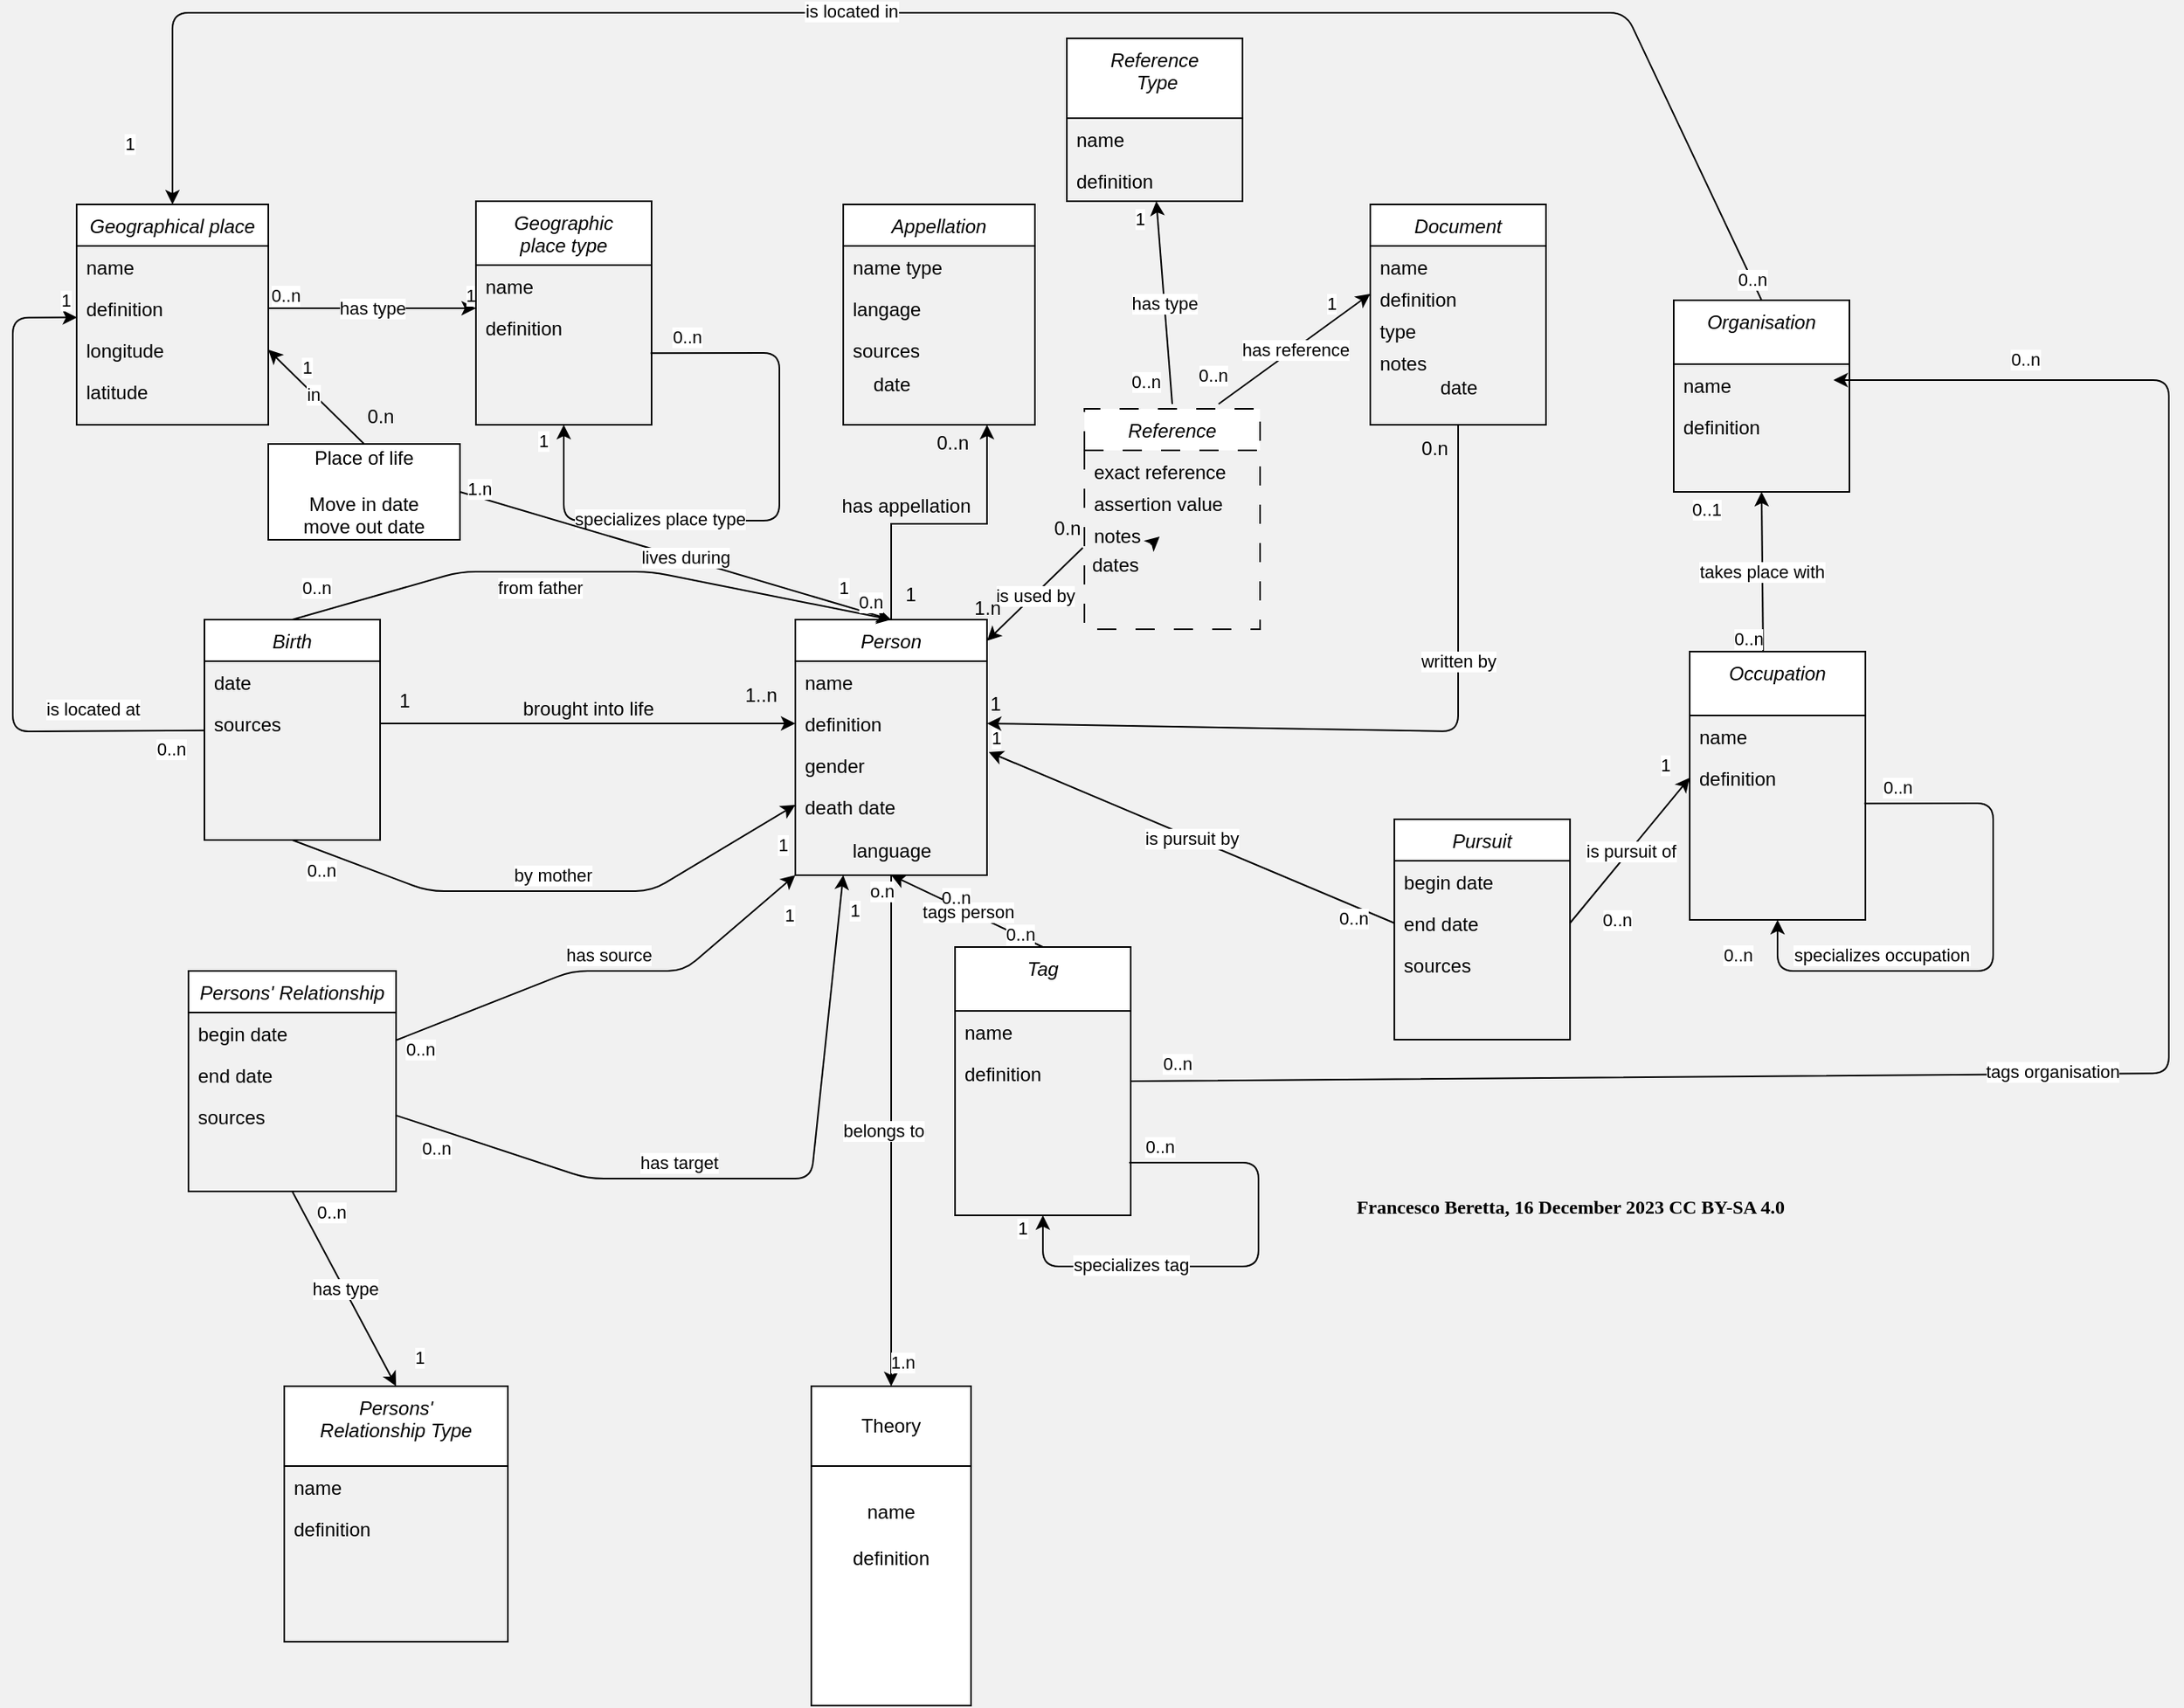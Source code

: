 <mxfile>
    <diagram id="C5RBs43oDa-KdzZeNtuy" name="Page-1">
        <mxGraphModel dx="686" dy="419" grid="1" gridSize="10" guides="1" tooltips="1" connect="1" arrows="1" fold="1" page="1" pageScale="1" pageWidth="1654" pageHeight="1169" background="#F1F1F1" math="0" shadow="0">
            <root>
                <mxCell id="WIyWlLk6GJQsqaUBKTNV-0"/>
                <mxCell id="WIyWlLk6GJQsqaUBKTNV-1" parent="WIyWlLk6GJQsqaUBKTNV-0"/>
                <mxCell id="Bw8D9-mf-STMI-rw64IU-5" value="" style="endArrow=classic;shadow=0;strokeWidth=1;rounded=0;endFill=1;edgeStyle=elbowEdgeStyle;elbow=vertical;exitX=1;exitY=0.5;exitDx=0;exitDy=0;entryX=0;entryY=0.5;entryDx=0;entryDy=0;" parent="WIyWlLk6GJQsqaUBKTNV-1" source="Bw8D9-mf-STMI-rw64IU-2" target="zkfFHV4jXpPFQw0GAbJ--2" edge="1">
                    <mxGeometry x="0.5" y="41" relative="1" as="geometry">
                        <mxPoint x="610" y="520" as="sourcePoint"/>
                        <mxPoint x="810" y="598" as="targetPoint"/>
                        <mxPoint x="-40" y="32" as="offset"/>
                        <Array as="points">
                            <mxPoint x="620" y="525"/>
                        </Array>
                    </mxGeometry>
                </mxCell>
                <mxCell id="Bw8D9-mf-STMI-rw64IU-6" value="1" style="resizable=0;align=left;verticalAlign=bottom;labelBackgroundColor=none;fontSize=12;" parent="Bw8D9-mf-STMI-rw64IU-5" connectable="0" vertex="1">
                    <mxGeometry x="-1" relative="1" as="geometry">
                        <mxPoint x="10.14" y="-5.33" as="offset"/>
                    </mxGeometry>
                </mxCell>
                <mxCell id="Bw8D9-mf-STMI-rw64IU-7" value="1..n" style="resizable=0;align=right;verticalAlign=bottom;labelBackgroundColor=none;fontSize=12;" parent="Bw8D9-mf-STMI-rw64IU-5" connectable="0" vertex="1">
                    <mxGeometry x="1" relative="1" as="geometry">
                        <mxPoint x="-9.86" y="-8.86" as="offset"/>
                    </mxGeometry>
                </mxCell>
                <mxCell id="Bw8D9-mf-STMI-rw64IU-8" value="brought into life" style="text;html=1;resizable=0;points=[];;align=center;verticalAlign=middle;labelBackgroundColor=none;rounded=0;shadow=0;strokeWidth=1;fontSize=12;" parent="Bw8D9-mf-STMI-rw64IU-5" vertex="1" connectable="0">
                    <mxGeometry x="0.5" y="49" relative="1" as="geometry">
                        <mxPoint x="-65" y="40.14" as="offset"/>
                    </mxGeometry>
                </mxCell>
                <mxCell id="50" style="edgeStyle=none;html=1;exitX=0.5;exitY=1;exitDx=0;exitDy=0;entryX=0.5;entryY=0;entryDx=0;entryDy=0;" parent="WIyWlLk6GJQsqaUBKTNV-1" source="zkfFHV4jXpPFQw0GAbJ--0" target="49" edge="1">
                    <mxGeometry relative="1" as="geometry"/>
                </mxCell>
                <mxCell id="51" value="belongs to" style="edgeLabel;html=1;align=center;verticalAlign=middle;resizable=0;points=[];" parent="50" vertex="1" connectable="0">
                    <mxGeometry y="-5" relative="1" as="geometry">
                        <mxPoint as="offset"/>
                    </mxGeometry>
                </mxCell>
                <mxCell id="52" value="o.n" style="edgeLabel;html=1;align=center;verticalAlign=middle;resizable=0;points=[];" parent="50" vertex="1" connectable="0">
                    <mxGeometry x="-0.936" y="-6" relative="1" as="geometry">
                        <mxPoint as="offset"/>
                    </mxGeometry>
                </mxCell>
                <mxCell id="53" value="1.n" style="edgeLabel;html=1;align=center;verticalAlign=middle;resizable=0;points=[];" parent="50" vertex="1" connectable="0">
                    <mxGeometry x="0.906" y="7" relative="1" as="geometry">
                        <mxPoint as="offset"/>
                    </mxGeometry>
                </mxCell>
                <mxCell id="zkfFHV4jXpPFQw0GAbJ--0" value="Person" style="swimlane;fontStyle=2;align=center;verticalAlign=top;childLayout=stackLayout;horizontal=1;startSize=26;horizontalStack=0;resizeParent=1;resizeLast=0;collapsible=1;marginBottom=0;rounded=0;shadow=0;strokeWidth=1;" parent="WIyWlLk6GJQsqaUBKTNV-1" vertex="1">
                    <mxGeometry x="730" y="460" width="120" height="160" as="geometry">
                        <mxRectangle x="230" y="140" width="160" height="26" as="alternateBounds"/>
                    </mxGeometry>
                </mxCell>
                <mxCell id="zkfFHV4jXpPFQw0GAbJ--1" value="name" style="text;align=left;verticalAlign=top;spacingLeft=4;spacingRight=4;overflow=hidden;rotatable=0;points=[[0,0.5],[1,0.5]];portConstraint=eastwest;" parent="zkfFHV4jXpPFQw0GAbJ--0" vertex="1">
                    <mxGeometry y="26" width="120" height="26" as="geometry"/>
                </mxCell>
                <mxCell id="zkfFHV4jXpPFQw0GAbJ--2" value="definition" style="text;align=left;verticalAlign=top;spacingLeft=4;spacingRight=4;overflow=hidden;rotatable=0;points=[[0,0.5],[1,0.5]];portConstraint=eastwest;rounded=0;shadow=0;html=0;" parent="zkfFHV4jXpPFQw0GAbJ--0" vertex="1">
                    <mxGeometry y="52" width="120" height="26" as="geometry"/>
                </mxCell>
                <mxCell id="zkfFHV4jXpPFQw0GAbJ--3" value="gender" style="text;align=left;verticalAlign=top;spacingLeft=4;spacingRight=4;overflow=hidden;rotatable=0;points=[[0,0.5],[1,0.5]];portConstraint=eastwest;rounded=0;shadow=0;html=0;" parent="zkfFHV4jXpPFQw0GAbJ--0" vertex="1">
                    <mxGeometry y="78" width="120" height="26" as="geometry"/>
                </mxCell>
                <mxCell id="DzP4_-S1DueVoMuGfCK8-1" value="death date" style="text;align=left;verticalAlign=top;spacingLeft=4;spacingRight=4;overflow=hidden;rotatable=0;points=[[0,0.5],[1,0.5]];portConstraint=eastwest;rounded=0;shadow=0;html=0;" parent="zkfFHV4jXpPFQw0GAbJ--0" vertex="1">
                    <mxGeometry y="104" width="120" height="26" as="geometry"/>
                </mxCell>
                <mxCell id="54" value="language" style="text;html=1;align=center;verticalAlign=middle;resizable=0;points=[];autosize=1;strokeColor=none;fillColor=none;" vertex="1" parent="zkfFHV4jXpPFQw0GAbJ--0">
                    <mxGeometry y="130" width="120" height="30" as="geometry"/>
                </mxCell>
                <mxCell id="Bw8D9-mf-STMI-rw64IU-0" value="Birth" style="swimlane;fontStyle=2;align=center;verticalAlign=top;childLayout=stackLayout;horizontal=1;startSize=26;horizontalStack=0;resizeParent=1;resizeLast=0;collapsible=1;marginBottom=0;rounded=0;shadow=0;strokeWidth=1;" parent="WIyWlLk6GJQsqaUBKTNV-1" vertex="1">
                    <mxGeometry x="360" y="460" width="110" height="138" as="geometry">
                        <mxRectangle x="230" y="140" width="160" height="26" as="alternateBounds"/>
                    </mxGeometry>
                </mxCell>
                <mxCell id="Bw8D9-mf-STMI-rw64IU-1" value="date" style="text;align=left;verticalAlign=top;spacingLeft=4;spacingRight=4;overflow=hidden;rotatable=0;points=[[0,0.5],[1,0.5]];portConstraint=eastwest;" parent="Bw8D9-mf-STMI-rw64IU-0" vertex="1">
                    <mxGeometry y="26" width="110" height="26" as="geometry"/>
                </mxCell>
                <mxCell id="Bw8D9-mf-STMI-rw64IU-2" value="sources" style="text;align=left;verticalAlign=top;spacingLeft=4;spacingRight=4;overflow=hidden;rotatable=0;points=[[0,0.5],[1,0.5]];portConstraint=eastwest;rounded=0;shadow=0;html=0;" parent="Bw8D9-mf-STMI-rw64IU-0" vertex="1">
                    <mxGeometry y="52" width="110" height="26" as="geometry"/>
                </mxCell>
                <mxCell id="Bw8D9-mf-STMI-rw64IU-53" style="edgeStyle=elbowEdgeStyle;rounded=0;orthogonalLoop=1;jettySize=auto;elbow=vertical;html=1;exitX=0;exitY=0.5;exitDx=0;exitDy=0;" parent="Bw8D9-mf-STMI-rw64IU-0" source="Bw8D9-mf-STMI-rw64IU-2" target="Bw8D9-mf-STMI-rw64IU-2" edge="1">
                    <mxGeometry relative="1" as="geometry"/>
                </mxCell>
                <mxCell id="Bw8D9-mf-STMI-rw64IU-9" value="Appellation" style="swimlane;fontStyle=2;align=center;verticalAlign=top;childLayout=stackLayout;horizontal=1;startSize=26;horizontalStack=0;resizeParent=1;resizeLast=0;collapsible=1;marginBottom=0;rounded=0;shadow=0;strokeWidth=1;" parent="WIyWlLk6GJQsqaUBKTNV-1" vertex="1">
                    <mxGeometry x="760" y="200" width="120" height="138" as="geometry">
                        <mxRectangle x="230" y="140" width="160" height="26" as="alternateBounds"/>
                    </mxGeometry>
                </mxCell>
                <mxCell id="Bw8D9-mf-STMI-rw64IU-11" value="name type" style="text;align=left;verticalAlign=top;spacingLeft=4;spacingRight=4;overflow=hidden;rotatable=0;points=[[0,0.5],[1,0.5]];portConstraint=eastwest;rounded=0;shadow=0;html=0;" parent="Bw8D9-mf-STMI-rw64IU-9" vertex="1">
                    <mxGeometry y="26" width="120" height="26" as="geometry"/>
                </mxCell>
                <mxCell id="Bw8D9-mf-STMI-rw64IU-18" value="langage" style="text;align=left;verticalAlign=top;spacingLeft=4;spacingRight=4;overflow=hidden;rotatable=0;points=[[0,0.5],[1,0.5]];portConstraint=eastwest;" parent="Bw8D9-mf-STMI-rw64IU-9" vertex="1">
                    <mxGeometry y="52" width="120" height="26" as="geometry"/>
                </mxCell>
                <mxCell id="Bw8D9-mf-STMI-rw64IU-19" value="sources" style="text;align=left;verticalAlign=top;spacingLeft=4;spacingRight=4;overflow=hidden;rotatable=0;points=[[0,0.5],[1,0.5]];portConstraint=eastwest;" parent="Bw8D9-mf-STMI-rw64IU-9" vertex="1">
                    <mxGeometry y="78" width="120" height="26" as="geometry"/>
                </mxCell>
                <mxCell id="Bw8D9-mf-STMI-rw64IU-20" value="" style="endArrow=classic;shadow=0;strokeWidth=1;rounded=0;endFill=1;edgeStyle=elbowEdgeStyle;elbow=vertical;exitX=0.5;exitY=0;exitDx=0;exitDy=0;entryX=0.75;entryY=1;entryDx=0;entryDy=0;" parent="WIyWlLk6GJQsqaUBKTNV-1" source="zkfFHV4jXpPFQw0GAbJ--0" target="Bw8D9-mf-STMI-rw64IU-9" edge="1">
                    <mxGeometry x="0.5" y="41" relative="1" as="geometry">
                        <mxPoint x="790" y="450" as="sourcePoint"/>
                        <mxPoint x="740" y="535.0" as="targetPoint"/>
                        <mxPoint x="-40" y="32" as="offset"/>
                        <Array as="points">
                            <mxPoint x="820" y="400"/>
                        </Array>
                    </mxGeometry>
                </mxCell>
                <mxCell id="Bw8D9-mf-STMI-rw64IU-21" value="1" style="resizable=0;align=left;verticalAlign=bottom;labelBackgroundColor=none;fontSize=12;" parent="Bw8D9-mf-STMI-rw64IU-20" connectable="0" vertex="1">
                    <mxGeometry x="-1" relative="1" as="geometry">
                        <mxPoint x="7" y="-7" as="offset"/>
                    </mxGeometry>
                </mxCell>
                <mxCell id="Bw8D9-mf-STMI-rw64IU-22" value="0..n" style="resizable=0;align=right;verticalAlign=bottom;labelBackgroundColor=none;fontSize=12;" parent="Bw8D9-mf-STMI-rw64IU-20" connectable="0" vertex="1">
                    <mxGeometry x="1" relative="1" as="geometry">
                        <mxPoint x="-9.86" y="20" as="offset"/>
                    </mxGeometry>
                </mxCell>
                <mxCell id="Bw8D9-mf-STMI-rw64IU-23" value="has appellation" style="text;html=1;resizable=0;points=[];;align=center;verticalAlign=middle;labelBackgroundColor=none;rounded=0;shadow=0;strokeWidth=1;fontSize=12;" parent="Bw8D9-mf-STMI-rw64IU-20" vertex="1" connectable="0">
                    <mxGeometry x="0.5" y="49" relative="1" as="geometry">
                        <mxPoint x="-2" y="5" as="offset"/>
                    </mxGeometry>
                </mxCell>
                <mxCell id="Bw8D9-mf-STMI-rw64IU-12" value="Geographical place" style="swimlane;fontStyle=2;align=center;verticalAlign=top;childLayout=stackLayout;horizontal=1;startSize=26;horizontalStack=0;resizeParent=1;resizeLast=0;collapsible=1;marginBottom=0;rounded=0;shadow=0;strokeWidth=1;" parent="WIyWlLk6GJQsqaUBKTNV-1" vertex="1">
                    <mxGeometry x="280" y="200" width="120" height="138" as="geometry">
                        <mxRectangle x="230" y="140" width="160" height="26" as="alternateBounds"/>
                    </mxGeometry>
                </mxCell>
                <mxCell id="Bw8D9-mf-STMI-rw64IU-13" value="name" style="text;align=left;verticalAlign=top;spacingLeft=4;spacingRight=4;overflow=hidden;rotatable=0;points=[[0,0.5],[1,0.5]];portConstraint=eastwest;" parent="Bw8D9-mf-STMI-rw64IU-12" vertex="1">
                    <mxGeometry y="26" width="120" height="26" as="geometry"/>
                </mxCell>
                <mxCell id="Bw8D9-mf-STMI-rw64IU-14" value="definition" style="text;align=left;verticalAlign=top;spacingLeft=4;spacingRight=4;overflow=hidden;rotatable=0;points=[[0,0.5],[1,0.5]];portConstraint=eastwest;rounded=0;shadow=0;html=0;" parent="Bw8D9-mf-STMI-rw64IU-12" vertex="1">
                    <mxGeometry y="52" width="120" height="26" as="geometry"/>
                </mxCell>
                <mxCell id="Bw8D9-mf-STMI-rw64IU-24" value="longitude" style="text;align=left;verticalAlign=top;spacingLeft=4;spacingRight=4;overflow=hidden;rotatable=0;points=[[0,0.5],[1,0.5]];portConstraint=eastwest;rounded=0;shadow=0;html=0;" parent="Bw8D9-mf-STMI-rw64IU-12" vertex="1">
                    <mxGeometry y="78" width="120" height="26" as="geometry"/>
                </mxCell>
                <mxCell id="Bw8D9-mf-STMI-rw64IU-25" value="latitude" style="text;align=left;verticalAlign=top;spacingLeft=4;spacingRight=4;overflow=hidden;rotatable=0;points=[[0,0.5],[1,0.5]];portConstraint=eastwest;rounded=0;shadow=0;html=0;" parent="Bw8D9-mf-STMI-rw64IU-12" vertex="1">
                    <mxGeometry y="104" width="120" height="26" as="geometry"/>
                </mxCell>
                <mxCell id="Bw8D9-mf-STMI-rw64IU-26" value="" style="endArrow=classic;html=1;exitX=1;exitY=0.5;exitDx=0;exitDy=0;" parent="WIyWlLk6GJQsqaUBKTNV-1" source="Bw8D9-mf-STMI-rw64IU-14" edge="1">
                    <mxGeometry x="0.067" y="-35" relative="1" as="geometry">
                        <mxPoint x="480" y="380" as="sourcePoint"/>
                        <mxPoint x="530" y="265" as="targetPoint"/>
                        <mxPoint as="offset"/>
                    </mxGeometry>
                </mxCell>
                <mxCell id="Bw8D9-mf-STMI-rw64IU-27" value="has type" style="edgeLabel;resizable=0;html=1;align=center;verticalAlign=middle;" parent="Bw8D9-mf-STMI-rw64IU-26" connectable="0" vertex="1">
                    <mxGeometry relative="1" as="geometry"/>
                </mxCell>
                <mxCell id="Bw8D9-mf-STMI-rw64IU-28" value="0..n" style="edgeLabel;resizable=0;html=1;align=left;verticalAlign=bottom;" parent="Bw8D9-mf-STMI-rw64IU-26" connectable="0" vertex="1">
                    <mxGeometry x="-1" relative="1" as="geometry"/>
                </mxCell>
                <mxCell id="Bw8D9-mf-STMI-rw64IU-29" value="1" style="edgeLabel;resizable=0;html=1;align=right;verticalAlign=bottom;" parent="Bw8D9-mf-STMI-rw64IU-26" connectable="0" vertex="1">
                    <mxGeometry x="1" relative="1" as="geometry"/>
                </mxCell>
                <mxCell id="Bw8D9-mf-STMI-rw64IU-49" value="" style="endArrow=classic;html=1;entryX=0.002;entryY=0.721;entryDx=0;entryDy=0;entryPerimeter=0;" parent="WIyWlLk6GJQsqaUBKTNV-1" source="Bw8D9-mf-STMI-rw64IU-0" target="Bw8D9-mf-STMI-rw64IU-14" edge="1">
                    <mxGeometry relative="1" as="geometry">
                        <mxPoint x="700" y="290.0" as="sourcePoint"/>
                        <mxPoint x="620" y="348" as="targetPoint"/>
                        <Array as="points">
                            <mxPoint x="240" y="530"/>
                            <mxPoint x="240" y="271"/>
                        </Array>
                    </mxGeometry>
                </mxCell>
                <mxCell id="Bw8D9-mf-STMI-rw64IU-50" value="is located at" style="edgeLabel;resizable=0;html=1;align=center;verticalAlign=middle;" parent="Bw8D9-mf-STMI-rw64IU-49" connectable="0" vertex="1">
                    <mxGeometry relative="1" as="geometry">
                        <mxPoint x="50" y="75" as="offset"/>
                    </mxGeometry>
                </mxCell>
                <mxCell id="Bw8D9-mf-STMI-rw64IU-51" value="1" style="edgeLabel;html=1;align=center;verticalAlign=middle;resizable=0;points=[];" parent="Bw8D9-mf-STMI-rw64IU-49" vertex="1" connectable="0">
                    <mxGeometry x="0.888" y="-1" relative="1" as="geometry">
                        <mxPoint x="15.55" y="-11.69" as="offset"/>
                    </mxGeometry>
                </mxCell>
                <mxCell id="Bw8D9-mf-STMI-rw64IU-52" value="0..n" style="edgeLabel;html=1;align=center;verticalAlign=middle;resizable=0;points=[];" parent="Bw8D9-mf-STMI-rw64IU-49" vertex="1" connectable="0">
                    <mxGeometry x="-0.881" y="-1" relative="1" as="geometry">
                        <mxPoint x="4" y="12" as="offset"/>
                    </mxGeometry>
                </mxCell>
                <mxCell id="Bw8D9-mf-STMI-rw64IU-59" value="" style="endArrow=classic;html=1;exitX=0.5;exitY=1;exitDx=0;exitDy=0;" parent="WIyWlLk6GJQsqaUBKTNV-1" source="Bw8D9-mf-STMI-rw64IU-0" target="zkfFHV4jXpPFQw0GAbJ--0" edge="1">
                    <mxGeometry relative="1" as="geometry">
                        <mxPoint x="400" y="550" as="sourcePoint"/>
                        <mxPoint x="290.24" y="280.746" as="targetPoint"/>
                        <Array as="points">
                            <mxPoint x="500" y="630"/>
                            <mxPoint x="640" y="630"/>
                        </Array>
                    </mxGeometry>
                </mxCell>
                <mxCell id="Bw8D9-mf-STMI-rw64IU-60" value="by mother" style="edgeLabel;resizable=0;html=1;align=center;verticalAlign=middle;" parent="Bw8D9-mf-STMI-rw64IU-59" connectable="0" vertex="1">
                    <mxGeometry relative="1" as="geometry">
                        <mxPoint x="1" y="-10" as="offset"/>
                    </mxGeometry>
                </mxCell>
                <mxCell id="Bw8D9-mf-STMI-rw64IU-61" value="1" style="edgeLabel;html=1;align=center;verticalAlign=middle;resizable=0;points=[];" parent="Bw8D9-mf-STMI-rw64IU-59" vertex="1" connectable="0">
                    <mxGeometry x="0.888" y="-1" relative="1" as="geometry">
                        <mxPoint x="7.5" y="14" as="offset"/>
                    </mxGeometry>
                </mxCell>
                <mxCell id="Bw8D9-mf-STMI-rw64IU-62" value="0..n" style="edgeLabel;html=1;align=center;verticalAlign=middle;resizable=0;points=[];" parent="Bw8D9-mf-STMI-rw64IU-59" vertex="1" connectable="0">
                    <mxGeometry x="-0.881" y="-1" relative="1" as="geometry">
                        <mxPoint x="-0.83" y="11" as="offset"/>
                    </mxGeometry>
                </mxCell>
                <mxCell id="Bw8D9-mf-STMI-rw64IU-70" value="Tag" style="swimlane;fontStyle=2;align=center;verticalAlign=top;childLayout=stackLayout;horizontal=1;startSize=40;horizontalStack=0;resizeParent=1;resizeLast=0;collapsible=1;marginBottom=0;rounded=0;shadow=0;strokeWidth=1;" parent="WIyWlLk6GJQsqaUBKTNV-1" vertex="1">
                    <mxGeometry x="830" y="665" width="110" height="168" as="geometry">
                        <mxRectangle x="230" y="140" width="160" height="26" as="alternateBounds"/>
                    </mxGeometry>
                </mxCell>
                <mxCell id="Bw8D9-mf-STMI-rw64IU-71" value="name" style="text;align=left;verticalAlign=top;spacingLeft=4;spacingRight=4;overflow=hidden;rotatable=0;points=[[0,0.5],[1,0.5]];portConstraint=eastwest;" parent="Bw8D9-mf-STMI-rw64IU-70" vertex="1">
                    <mxGeometry y="40" width="110" height="26" as="geometry"/>
                </mxCell>
                <mxCell id="Bw8D9-mf-STMI-rw64IU-72" value="" style="endArrow=classic;html=1;entryX=0.5;entryY=1;entryDx=0;entryDy=0;" parent="Bw8D9-mf-STMI-rw64IU-70" target="Bw8D9-mf-STMI-rw64IU-70" edge="1">
                    <mxGeometry relative="1" as="geometry">
                        <mxPoint x="109" y="135" as="sourcePoint"/>
                        <mxPoint x="-30" y="140" as="targetPoint"/>
                        <Array as="points">
                            <mxPoint x="190" y="135"/>
                            <mxPoint x="190" y="200"/>
                            <mxPoint x="55" y="200"/>
                        </Array>
                    </mxGeometry>
                </mxCell>
                <mxCell id="Bw8D9-mf-STMI-rw64IU-74" value="specializes tag" style="edgeLabel;resizable=0;html=1;align=center;verticalAlign=middle;" parent="Bw8D9-mf-STMI-rw64IU-72" connectable="0" vertex="1">
                    <mxGeometry relative="1" as="geometry">
                        <mxPoint x="-70" y="-1.01" as="offset"/>
                    </mxGeometry>
                </mxCell>
                <mxCell id="Bw8D9-mf-STMI-rw64IU-75" value="0..n" style="edgeLabel;html=1;align=center;verticalAlign=middle;resizable=0;points=[];" parent="Bw8D9-mf-STMI-rw64IU-72" vertex="1" connectable="0">
                    <mxGeometry x="-0.881" y="-1" relative="1" as="geometry">
                        <mxPoint x="-0.18" y="-11" as="offset"/>
                    </mxGeometry>
                </mxCell>
                <mxCell id="Bw8D9-mf-STMI-rw64IU-73" value="1" style="edgeLabel;html=1;align=center;verticalAlign=middle;resizable=0;points=[];" parent="Bw8D9-mf-STMI-rw64IU-72" vertex="1" connectable="0">
                    <mxGeometry x="0.888" y="-1" relative="1" as="geometry">
                        <mxPoint x="-14" y="-10.14" as="offset"/>
                    </mxGeometry>
                </mxCell>
                <mxCell id="Bw8D9-mf-STMI-rw64IU-76" value="definition" style="text;align=left;verticalAlign=top;spacingLeft=4;spacingRight=4;overflow=hidden;rotatable=0;points=[[0,0.5],[1,0.5]];portConstraint=eastwest;rounded=0;shadow=0;html=0;" parent="Bw8D9-mf-STMI-rw64IU-70" vertex="1">
                    <mxGeometry y="66" width="110" height="26" as="geometry"/>
                </mxCell>
                <mxCell id="Bw8D9-mf-STMI-rw64IU-82" value="Label" style="endArrow=none;html=1;exitX=1.009;exitY=0.188;exitDx=0;exitDy=0;exitPerimeter=0;entryX=0;entryY=0.5;entryDx=0;entryDy=0;endFill=0;startArrow=classic;startFill=1;" parent="WIyWlLk6GJQsqaUBKTNV-1" source="zkfFHV4jXpPFQw0GAbJ--3" target="Bw8D9-mf-STMI-rw64IU-79" edge="1">
                    <mxGeometry relative="1" as="geometry">
                        <mxPoint x="660" y="530" as="sourcePoint"/>
                        <mxPoint x="820" y="530" as="targetPoint"/>
                    </mxGeometry>
                </mxCell>
                <mxCell id="Bw8D9-mf-STMI-rw64IU-83" value="is pursuit by" style="edgeLabel;resizable=0;html=1;align=center;verticalAlign=middle;" parent="Bw8D9-mf-STMI-rw64IU-82" connectable="0" vertex="1">
                    <mxGeometry relative="1" as="geometry"/>
                </mxCell>
                <mxCell id="Bw8D9-mf-STMI-rw64IU-84" value="1" style="edgeLabel;resizable=0;html=1;align=left;verticalAlign=bottom;" parent="Bw8D9-mf-STMI-rw64IU-82" connectable="0" vertex="1">
                    <mxGeometry x="-1" relative="1" as="geometry"/>
                </mxCell>
                <mxCell id="Bw8D9-mf-STMI-rw64IU-85" value="0..n" style="edgeLabel;resizable=0;html=1;align=right;verticalAlign=bottom;" parent="Bw8D9-mf-STMI-rw64IU-82" connectable="0" vertex="1">
                    <mxGeometry x="1" relative="1" as="geometry">
                        <mxPoint x="-15.01" y="6" as="offset"/>
                    </mxGeometry>
                </mxCell>
                <mxCell id="Bw8D9-mf-STMI-rw64IU-86" value="Occupation" style="swimlane;fontStyle=2;align=center;verticalAlign=top;childLayout=stackLayout;horizontal=1;startSize=40;horizontalStack=0;resizeParent=1;resizeLast=0;collapsible=1;marginBottom=0;rounded=0;shadow=0;strokeWidth=1;" parent="WIyWlLk6GJQsqaUBKTNV-1" vertex="1">
                    <mxGeometry x="1290" y="480" width="110" height="168" as="geometry">
                        <mxRectangle x="230" y="140" width="160" height="26" as="alternateBounds"/>
                    </mxGeometry>
                </mxCell>
                <mxCell id="Bw8D9-mf-STMI-rw64IU-87" value="name" style="text;align=left;verticalAlign=top;spacingLeft=4;spacingRight=4;overflow=hidden;rotatable=0;points=[[0,0.5],[1,0.5]];portConstraint=eastwest;" parent="Bw8D9-mf-STMI-rw64IU-86" vertex="1">
                    <mxGeometry y="40" width="110" height="26" as="geometry"/>
                </mxCell>
                <mxCell id="Bw8D9-mf-STMI-rw64IU-88" value="" style="endArrow=classic;html=1;entryX=0.5;entryY=1;entryDx=0;entryDy=0;exitX=0.994;exitY=1.122;exitDx=0;exitDy=0;exitPerimeter=0;" parent="Bw8D9-mf-STMI-rw64IU-86" source="Bw8D9-mf-STMI-rw64IU-92" target="Bw8D9-mf-STMI-rw64IU-86" edge="1">
                    <mxGeometry relative="1" as="geometry">
                        <mxPoint x="160" y="80" as="sourcePoint"/>
                        <mxPoint x="-30" y="140" as="targetPoint"/>
                        <Array as="points">
                            <mxPoint x="190" y="95"/>
                            <mxPoint x="190" y="200"/>
                            <mxPoint x="55" y="200"/>
                        </Array>
                    </mxGeometry>
                </mxCell>
                <mxCell id="Bw8D9-mf-STMI-rw64IU-90" value="specializes occupation" style="edgeLabel;resizable=0;html=1;align=center;verticalAlign=middle;" parent="Bw8D9-mf-STMI-rw64IU-88" connectable="0" vertex="1">
                    <mxGeometry relative="1" as="geometry">
                        <mxPoint x="-70" y="-1.01" as="offset"/>
                    </mxGeometry>
                </mxCell>
                <mxCell id="Bw8D9-mf-STMI-rw64IU-91" value="0..n" style="edgeLabel;html=1;align=center;verticalAlign=middle;resizable=0;points=[];" parent="Bw8D9-mf-STMI-rw64IU-88" vertex="1" connectable="0">
                    <mxGeometry x="-0.881" y="-1" relative="1" as="geometry">
                        <mxPoint x="-0.18" y="-11" as="offset"/>
                    </mxGeometry>
                </mxCell>
                <mxCell id="Bw8D9-mf-STMI-rw64IU-89" value="0..n" style="edgeLabel;html=1;align=center;verticalAlign=middle;resizable=0;points=[];" parent="Bw8D9-mf-STMI-rw64IU-88" vertex="1" connectable="0">
                    <mxGeometry x="0.888" y="-1" relative="1" as="geometry">
                        <mxPoint x="-26" y="2.44" as="offset"/>
                    </mxGeometry>
                </mxCell>
                <mxCell id="Bw8D9-mf-STMI-rw64IU-92" value="definition" style="text;align=left;verticalAlign=top;spacingLeft=4;spacingRight=4;overflow=hidden;rotatable=0;points=[[0,0.5],[1,0.5]];portConstraint=eastwest;rounded=0;shadow=0;html=0;" parent="Bw8D9-mf-STMI-rw64IU-86" vertex="1">
                    <mxGeometry y="66" width="110" height="26" as="geometry"/>
                </mxCell>
                <mxCell id="Bw8D9-mf-STMI-rw64IU-77" value="Pursuit" style="swimlane;fontStyle=2;align=center;verticalAlign=top;childLayout=stackLayout;horizontal=1;startSize=26;horizontalStack=0;resizeParent=1;resizeLast=0;collapsible=1;marginBottom=0;rounded=0;shadow=0;strokeWidth=1;" parent="WIyWlLk6GJQsqaUBKTNV-1" vertex="1">
                    <mxGeometry x="1105.06" y="585" width="110" height="138" as="geometry">
                        <mxRectangle x="230" y="140" width="160" height="26" as="alternateBounds"/>
                    </mxGeometry>
                </mxCell>
                <mxCell id="Bw8D9-mf-STMI-rw64IU-78" value="begin date" style="text;align=left;verticalAlign=top;spacingLeft=4;spacingRight=4;overflow=hidden;rotatable=0;points=[[0,0.5],[1,0.5]];portConstraint=eastwest;" parent="Bw8D9-mf-STMI-rw64IU-77" vertex="1">
                    <mxGeometry y="26" width="110" height="26" as="geometry"/>
                </mxCell>
                <mxCell id="Bw8D9-mf-STMI-rw64IU-79" value="end date" style="text;align=left;verticalAlign=top;spacingLeft=4;spacingRight=4;overflow=hidden;rotatable=0;points=[[0,0.5],[1,0.5]];portConstraint=eastwest;rounded=0;shadow=0;html=0;" parent="Bw8D9-mf-STMI-rw64IU-77" vertex="1">
                    <mxGeometry y="52" width="110" height="26" as="geometry"/>
                </mxCell>
                <mxCell id="Bw8D9-mf-STMI-rw64IU-80" style="edgeStyle=elbowEdgeStyle;rounded=0;orthogonalLoop=1;jettySize=auto;elbow=vertical;html=1;exitX=0;exitY=0.5;exitDx=0;exitDy=0;" parent="Bw8D9-mf-STMI-rw64IU-77" source="Bw8D9-mf-STMI-rw64IU-79" target="Bw8D9-mf-STMI-rw64IU-79" edge="1">
                    <mxGeometry relative="1" as="geometry"/>
                </mxCell>
                <mxCell id="Bw8D9-mf-STMI-rw64IU-81" value="sources" style="text;align=left;verticalAlign=top;spacingLeft=4;spacingRight=4;overflow=hidden;rotatable=0;points=[[0,0.5],[1,0.5]];portConstraint=eastwest;rounded=0;shadow=0;html=0;" parent="Bw8D9-mf-STMI-rw64IU-77" vertex="1">
                    <mxGeometry y="78" width="110" height="26" as="geometry"/>
                </mxCell>
                <mxCell id="Bw8D9-mf-STMI-rw64IU-93" value="Label" style="endArrow=none;html=1;exitX=0;exitY=0.5;exitDx=0;exitDy=0;entryX=1;entryY=0.5;entryDx=0;entryDy=0;startArrow=classic;startFill=1;endFill=0;" parent="WIyWlLk6GJQsqaUBKTNV-1" source="Bw8D9-mf-STMI-rw64IU-92" target="Bw8D9-mf-STMI-rw64IU-79" edge="1">
                    <mxGeometry relative="1" as="geometry">
                        <mxPoint x="861.08" y="552.888" as="sourcePoint"/>
                        <mxPoint x="1000" y="635" as="targetPoint"/>
                    </mxGeometry>
                </mxCell>
                <mxCell id="Bw8D9-mf-STMI-rw64IU-94" value="is pursuit of" style="edgeLabel;resizable=0;html=1;align=center;verticalAlign=middle;" parent="Bw8D9-mf-STMI-rw64IU-93" connectable="0" vertex="1">
                    <mxGeometry relative="1" as="geometry"/>
                </mxCell>
                <mxCell id="Bw8D9-mf-STMI-rw64IU-95" value="1" style="edgeLabel;resizable=0;html=1;align=left;verticalAlign=bottom;" parent="Bw8D9-mf-STMI-rw64IU-93" connectable="0" vertex="1">
                    <mxGeometry x="-1" relative="1" as="geometry">
                        <mxPoint x="-20" as="offset"/>
                    </mxGeometry>
                </mxCell>
                <mxCell id="Bw8D9-mf-STMI-rw64IU-96" value="0..n" style="edgeLabel;resizable=0;html=1;align=right;verticalAlign=bottom;" parent="Bw8D9-mf-STMI-rw64IU-93" connectable="0" vertex="1">
                    <mxGeometry x="1" relative="1" as="geometry">
                        <mxPoint x="40" y="6" as="offset"/>
                    </mxGeometry>
                </mxCell>
                <mxCell id="Bw8D9-mf-STMI-rw64IU-97" value="" style="endArrow=classic;html=1;exitX=0.5;exitY=0;exitDx=0;exitDy=0;entryX=0.5;entryY=1;entryDx=0;entryDy=0;" parent="WIyWlLk6GJQsqaUBKTNV-1" source="Bw8D9-mf-STMI-rw64IU-70" target="zkfFHV4jXpPFQw0GAbJ--0" edge="1">
                    <mxGeometry x="0.139" y="-42" relative="1" as="geometry">
                        <mxPoint x="861.08" y="552.888" as="sourcePoint"/>
                        <mxPoint x="990" y="635" as="targetPoint"/>
                        <mxPoint as="offset"/>
                    </mxGeometry>
                </mxCell>
                <mxCell id="Bw8D9-mf-STMI-rw64IU-98" value="tags person" style="edgeLabel;resizable=0;html=1;align=center;verticalAlign=middle;" parent="Bw8D9-mf-STMI-rw64IU-97" connectable="0" vertex="1">
                    <mxGeometry relative="1" as="geometry"/>
                </mxCell>
                <mxCell id="Bw8D9-mf-STMI-rw64IU-99" value="0..n" style="edgeLabel;resizable=0;html=1;align=left;verticalAlign=bottom;" parent="Bw8D9-mf-STMI-rw64IU-97" connectable="0" vertex="1">
                    <mxGeometry x="-1" relative="1" as="geometry">
                        <mxPoint x="-25" as="offset"/>
                    </mxGeometry>
                </mxCell>
                <mxCell id="Bw8D9-mf-STMI-rw64IU-100" value="0..n" style="edgeLabel;resizable=0;html=1;align=right;verticalAlign=bottom;" parent="Bw8D9-mf-STMI-rw64IU-97" connectable="0" vertex="1">
                    <mxGeometry x="1" relative="1" as="geometry">
                        <mxPoint x="50" y="22" as="offset"/>
                    </mxGeometry>
                </mxCell>
                <mxCell id="Bw8D9-mf-STMI-rw64IU-54" value="Persons&#39; Relationship" style="swimlane;fontStyle=2;align=center;verticalAlign=top;childLayout=stackLayout;horizontal=1;startSize=26;horizontalStack=0;resizeParent=1;resizeLast=0;collapsible=1;marginBottom=0;rounded=0;shadow=0;strokeWidth=1;" parent="WIyWlLk6GJQsqaUBKTNV-1" vertex="1">
                    <mxGeometry x="350" y="680" width="130" height="138" as="geometry">
                        <mxRectangle x="230" y="140" width="160" height="26" as="alternateBounds"/>
                    </mxGeometry>
                </mxCell>
                <mxCell id="Bw8D9-mf-STMI-rw64IU-55" value="begin date" style="text;align=left;verticalAlign=top;spacingLeft=4;spacingRight=4;overflow=hidden;rotatable=0;points=[[0,0.5],[1,0.5]];portConstraint=eastwest;" parent="Bw8D9-mf-STMI-rw64IU-54" vertex="1">
                    <mxGeometry y="26" width="130" height="26" as="geometry"/>
                </mxCell>
                <mxCell id="Bw8D9-mf-STMI-rw64IU-56" value="end date" style="text;align=left;verticalAlign=top;spacingLeft=4;spacingRight=4;overflow=hidden;rotatable=0;points=[[0,0.5],[1,0.5]];portConstraint=eastwest;rounded=0;shadow=0;html=0;" parent="Bw8D9-mf-STMI-rw64IU-54" vertex="1">
                    <mxGeometry y="52" width="130" height="26" as="geometry"/>
                </mxCell>
                <mxCell id="Bw8D9-mf-STMI-rw64IU-57" style="edgeStyle=elbowEdgeStyle;rounded=0;orthogonalLoop=1;jettySize=auto;elbow=vertical;html=1;exitX=0;exitY=0.5;exitDx=0;exitDy=0;" parent="Bw8D9-mf-STMI-rw64IU-54" source="Bw8D9-mf-STMI-rw64IU-56" target="Bw8D9-mf-STMI-rw64IU-56" edge="1">
                    <mxGeometry relative="1" as="geometry"/>
                </mxCell>
                <mxCell id="Bw8D9-mf-STMI-rw64IU-58" value="sources" style="text;align=left;verticalAlign=top;spacingLeft=4;spacingRight=4;overflow=hidden;rotatable=0;points=[[0,0.5],[1,0.5]];portConstraint=eastwest;rounded=0;shadow=0;html=0;" parent="Bw8D9-mf-STMI-rw64IU-54" vertex="1">
                    <mxGeometry y="78" width="130" height="26" as="geometry"/>
                </mxCell>
                <mxCell id="Bw8D9-mf-STMI-rw64IU-122" value="" style="endArrow=classic;html=1;exitX=0.5;exitY=1;exitDx=0;exitDy=0;entryX=0.5;entryY=0;entryDx=0;entryDy=0;" parent="WIyWlLk6GJQsqaUBKTNV-1" source="Bw8D9-mf-STMI-rw64IU-54" target="Bw8D9-mf-STMI-rw64IU-115" edge="1">
                    <mxGeometry x="0.139" y="-42" relative="1" as="geometry">
                        <mxPoint x="795" y="675" as="sourcePoint"/>
                        <mxPoint x="520" y="920" as="targetPoint"/>
                        <mxPoint as="offset"/>
                    </mxGeometry>
                </mxCell>
                <mxCell id="Bw8D9-mf-STMI-rw64IU-123" value="has type" style="edgeLabel;resizable=0;html=1;align=center;verticalAlign=middle;" parent="Bw8D9-mf-STMI-rw64IU-122" connectable="0" vertex="1">
                    <mxGeometry relative="1" as="geometry"/>
                </mxCell>
                <mxCell id="Bw8D9-mf-STMI-rw64IU-124" value="1" style="edgeLabel;resizable=0;html=1;align=left;verticalAlign=bottom;" parent="Bw8D9-mf-STMI-rw64IU-122" connectable="0" vertex="1">
                    <mxGeometry x="-1" relative="1" as="geometry">
                        <mxPoint x="75" y="112" as="offset"/>
                    </mxGeometry>
                </mxCell>
                <mxCell id="Bw8D9-mf-STMI-rw64IU-125" value="0..n" style="edgeLabel;resizable=0;html=1;align=right;verticalAlign=bottom;" parent="Bw8D9-mf-STMI-rw64IU-122" connectable="0" vertex="1">
                    <mxGeometry x="1" relative="1" as="geometry">
                        <mxPoint x="-30" y="-100" as="offset"/>
                    </mxGeometry>
                </mxCell>
                <mxCell id="Bw8D9-mf-STMI-rw64IU-115" value="Persons&#39; &#xa;Relationship Type" style="swimlane;fontStyle=2;align=center;verticalAlign=top;childLayout=stackLayout;horizontal=1;startSize=50;horizontalStack=0;resizeParent=1;resizeLast=0;collapsible=1;marginBottom=0;rounded=0;shadow=0;strokeWidth=1;" parent="WIyWlLk6GJQsqaUBKTNV-1" vertex="1">
                    <mxGeometry x="410" y="940" width="140" height="160" as="geometry">
                        <mxRectangle x="230" y="140" width="160" height="26" as="alternateBounds"/>
                    </mxGeometry>
                </mxCell>
                <mxCell id="Bw8D9-mf-STMI-rw64IU-116" value="name" style="text;align=left;verticalAlign=top;spacingLeft=4;spacingRight=4;overflow=hidden;rotatable=0;points=[[0,0.5],[1,0.5]];portConstraint=eastwest;" parent="Bw8D9-mf-STMI-rw64IU-115" vertex="1">
                    <mxGeometry y="50" width="140" height="26" as="geometry"/>
                </mxCell>
                <mxCell id="Bw8D9-mf-STMI-rw64IU-121" value="definition" style="text;align=left;verticalAlign=top;spacingLeft=4;spacingRight=4;overflow=hidden;rotatable=0;points=[[0,0.5],[1,0.5]];portConstraint=eastwest;rounded=0;shadow=0;html=0;" parent="Bw8D9-mf-STMI-rw64IU-115" vertex="1">
                    <mxGeometry y="76" width="140" height="26" as="geometry"/>
                </mxCell>
                <mxCell id="Bw8D9-mf-STMI-rw64IU-15" value="Geographic&#xa;place type" style="swimlane;fontStyle=2;align=center;verticalAlign=top;childLayout=stackLayout;horizontal=1;startSize=40;horizontalStack=0;resizeParent=1;resizeLast=0;collapsible=1;marginBottom=0;rounded=0;shadow=0;strokeWidth=1;" parent="WIyWlLk6GJQsqaUBKTNV-1" vertex="1">
                    <mxGeometry x="530" y="198" width="110" height="140" as="geometry">
                        <mxRectangle x="230" y="140" width="160" height="26" as="alternateBounds"/>
                    </mxGeometry>
                </mxCell>
                <mxCell id="Bw8D9-mf-STMI-rw64IU-16" value="name" style="text;align=left;verticalAlign=top;spacingLeft=4;spacingRight=4;overflow=hidden;rotatable=0;points=[[0,0.5],[1,0.5]];portConstraint=eastwest;" parent="Bw8D9-mf-STMI-rw64IU-15" vertex="1">
                    <mxGeometry y="40" width="110" height="26" as="geometry"/>
                </mxCell>
                <mxCell id="Bw8D9-mf-STMI-rw64IU-37" value="" style="endArrow=classic;html=1;entryX=0.5;entryY=1;entryDx=0;entryDy=0;exitX=0.994;exitY=1.122;exitDx=0;exitDy=0;exitPerimeter=0;" parent="Bw8D9-mf-STMI-rw64IU-15" source="Bw8D9-mf-STMI-rw64IU-17" target="Bw8D9-mf-STMI-rw64IU-15" edge="1">
                    <mxGeometry relative="1" as="geometry">
                        <mxPoint x="160" y="80" as="sourcePoint"/>
                        <mxPoint x="-30" y="140" as="targetPoint"/>
                        <Array as="points">
                            <mxPoint x="190" y="95"/>
                            <mxPoint x="190" y="200"/>
                            <mxPoint x="55" y="200"/>
                        </Array>
                    </mxGeometry>
                </mxCell>
                <mxCell id="Bw8D9-mf-STMI-rw64IU-39" value="1" style="edgeLabel;html=1;align=center;verticalAlign=middle;resizable=0;points=[];" parent="Bw8D9-mf-STMI-rw64IU-37" vertex="1" connectable="0">
                    <mxGeometry x="0.888" y="-1" relative="1" as="geometry">
                        <mxPoint x="-14" y="-11.69" as="offset"/>
                    </mxGeometry>
                </mxCell>
                <mxCell id="Bw8D9-mf-STMI-rw64IU-38" value="specializes place type" style="edgeLabel;resizable=0;html=1;align=center;verticalAlign=middle;" parent="Bw8D9-mf-STMI-rw64IU-37" connectable="0" vertex="1">
                    <mxGeometry relative="1" as="geometry">
                        <mxPoint x="-70" y="-1.01" as="offset"/>
                    </mxGeometry>
                </mxCell>
                <mxCell id="Bw8D9-mf-STMI-rw64IU-40" value="0..n" style="edgeLabel;html=1;align=center;verticalAlign=middle;resizable=0;points=[];" parent="Bw8D9-mf-STMI-rw64IU-37" vertex="1" connectable="0">
                    <mxGeometry x="-0.881" y="-1" relative="1" as="geometry">
                        <mxPoint x="-0.18" y="-11" as="offset"/>
                    </mxGeometry>
                </mxCell>
                <mxCell id="Bw8D9-mf-STMI-rw64IU-17" value="definition" style="text;align=left;verticalAlign=top;spacingLeft=4;spacingRight=4;overflow=hidden;rotatable=0;points=[[0,0.5],[1,0.5]];portConstraint=eastwest;rounded=0;shadow=0;html=0;" parent="Bw8D9-mf-STMI-rw64IU-15" vertex="1">
                    <mxGeometry y="66" width="110" height="26" as="geometry"/>
                </mxCell>
                <mxCell id="Bw8D9-mf-STMI-rw64IU-127" value="&lt;p class=&quot;p1&quot; style=&quot;margin: 0px ; font-stretch: normal ; line-height: normal ; font-family: &amp;quot;times&amp;quot;&quot;&gt;&lt;b&gt;Francesco Beretta, 16 December 2023 CC BY-SA 4.0&lt;/b&gt;&lt;/p&gt;" style="text;html=1;align=center;verticalAlign=middle;resizable=0;points=[];autosize=1;" parent="WIyWlLk6GJQsqaUBKTNV-1" vertex="1">
                    <mxGeometry x="1070" y="813" width="290" height="30" as="geometry"/>
                </mxCell>
                <mxCell id="Bw8D9-mf-STMI-rw64IU-130" value="" style="endArrow=classic;html=1;entryX=0.5;entryY=0;entryDx=0;entryDy=0;exitX=0.5;exitY=0;exitDx=0;exitDy=0;" parent="WIyWlLk6GJQsqaUBKTNV-1" source="Bw8D9-mf-STMI-rw64IU-128" target="Bw8D9-mf-STMI-rw64IU-12" edge="1">
                    <mxGeometry relative="1" as="geometry">
                        <mxPoint x="1350" y="264" as="sourcePoint"/>
                        <mxPoint x="1160" y="324" as="targetPoint"/>
                        <Array as="points">
                            <mxPoint x="1250" y="80"/>
                            <mxPoint x="340" y="80"/>
                        </Array>
                    </mxGeometry>
                </mxCell>
                <mxCell id="Bw8D9-mf-STMI-rw64IU-131" value="is located in" style="edgeLabel;resizable=0;html=1;align=center;verticalAlign=middle;" parent="Bw8D9-mf-STMI-rw64IU-130" connectable="0" vertex="1">
                    <mxGeometry relative="1" as="geometry">
                        <mxPoint x="-70" y="-1.01" as="offset"/>
                    </mxGeometry>
                </mxCell>
                <mxCell id="Bw8D9-mf-STMI-rw64IU-132" value="0..n" style="edgeLabel;html=1;align=center;verticalAlign=middle;resizable=0;points=[];" parent="Bw8D9-mf-STMI-rw64IU-130" vertex="1" connectable="0">
                    <mxGeometry x="-0.881" y="-1" relative="1" as="geometry">
                        <mxPoint x="24" y="53.45" as="offset"/>
                    </mxGeometry>
                </mxCell>
                <mxCell id="Bw8D9-mf-STMI-rw64IU-133" value="1" style="edgeLabel;html=1;align=center;verticalAlign=middle;resizable=0;points=[];" parent="Bw8D9-mf-STMI-rw64IU-130" vertex="1" connectable="0">
                    <mxGeometry x="0.888" y="-1" relative="1" as="geometry">
                        <mxPoint x="-26" y="31" as="offset"/>
                    </mxGeometry>
                </mxCell>
                <mxCell id="Bw8D9-mf-STMI-rw64IU-128" value="Organisation" style="swimlane;fontStyle=2;align=center;verticalAlign=top;childLayout=stackLayout;horizontal=1;startSize=40;horizontalStack=0;resizeParent=1;resizeLast=0;collapsible=1;marginBottom=0;rounded=0;shadow=0;strokeWidth=1;" parent="WIyWlLk6GJQsqaUBKTNV-1" vertex="1">
                    <mxGeometry x="1280" y="260" width="110" height="120" as="geometry">
                        <mxRectangle x="230" y="140" width="160" height="26" as="alternateBounds"/>
                    </mxGeometry>
                </mxCell>
                <mxCell id="Bw8D9-mf-STMI-rw64IU-129" value="name" style="text;align=left;verticalAlign=top;spacingLeft=4;spacingRight=4;overflow=hidden;rotatable=0;points=[[0,0.5],[1,0.5]];portConstraint=eastwest;" parent="Bw8D9-mf-STMI-rw64IU-128" vertex="1">
                    <mxGeometry y="40" width="110" height="26" as="geometry"/>
                </mxCell>
                <mxCell id="Bw8D9-mf-STMI-rw64IU-134" value="definition" style="text;align=left;verticalAlign=top;spacingLeft=4;spacingRight=4;overflow=hidden;rotatable=0;points=[[0,0.5],[1,0.5]];portConstraint=eastwest;rounded=0;shadow=0;html=0;" parent="Bw8D9-mf-STMI-rw64IU-128" vertex="1">
                    <mxGeometry y="66" width="110" height="26" as="geometry"/>
                </mxCell>
                <mxCell id="Bw8D9-mf-STMI-rw64IU-135" value="takes place with" style="endArrow=classic;html=1;exitX=0.418;exitY=0;exitDx=0;exitDy=0;entryX=0.5;entryY=1;entryDx=0;entryDy=0;exitPerimeter=0;" parent="WIyWlLk6GJQsqaUBKTNV-1" source="Bw8D9-mf-STMI-rw64IU-86" target="Bw8D9-mf-STMI-rw64IU-128" edge="1">
                    <mxGeometry relative="1" as="geometry">
                        <mxPoint x="1210" y="569" as="sourcePoint"/>
                        <mxPoint x="1100" y="635" as="targetPoint"/>
                    </mxGeometry>
                </mxCell>
                <mxCell id="Bw8D9-mf-STMI-rw64IU-137" value="0..n" style="edgeLabel;resizable=0;html=1;align=left;verticalAlign=bottom;" parent="Bw8D9-mf-STMI-rw64IU-135" connectable="0" vertex="1">
                    <mxGeometry x="-1" relative="1" as="geometry">
                        <mxPoint x="-20" as="offset"/>
                    </mxGeometry>
                </mxCell>
                <mxCell id="Bw8D9-mf-STMI-rw64IU-138" value="0..1" style="edgeLabel;resizable=0;html=1;align=right;verticalAlign=bottom;" parent="Bw8D9-mf-STMI-rw64IU-135" connectable="0" vertex="1">
                    <mxGeometry x="1" relative="1" as="geometry">
                        <mxPoint x="-24.97" y="19.98" as="offset"/>
                    </mxGeometry>
                </mxCell>
                <mxCell id="Bw8D9-mf-STMI-rw64IU-139" value="" style="endArrow=classic;html=1;exitX=1;exitY=0.5;exitDx=0;exitDy=0;" parent="WIyWlLk6GJQsqaUBKTNV-1" source="Bw8D9-mf-STMI-rw64IU-70" edge="1">
                    <mxGeometry relative="1" as="geometry">
                        <mxPoint x="930.88" y="741.176" as="sourcePoint"/>
                        <mxPoint x="1380" y="310" as="targetPoint"/>
                        <Array as="points">
                            <mxPoint x="1590" y="744"/>
                            <mxPoint x="1590" y="310"/>
                        </Array>
                    </mxGeometry>
                </mxCell>
                <mxCell id="Bw8D9-mf-STMI-rw64IU-140" value="0..n" style="edgeLabel;html=1;align=center;verticalAlign=middle;resizable=0;points=[];" parent="Bw8D9-mf-STMI-rw64IU-139" vertex="1" connectable="0">
                    <mxGeometry x="0.888" y="-1" relative="1" as="geometry">
                        <mxPoint x="47" y="-12" as="offset"/>
                    </mxGeometry>
                </mxCell>
                <mxCell id="Bw8D9-mf-STMI-rw64IU-141" value="tags organisation" style="edgeLabel;resizable=0;html=1;align=center;verticalAlign=middle;" parent="Bw8D9-mf-STMI-rw64IU-139" connectable="0" vertex="1">
                    <mxGeometry relative="1" as="geometry">
                        <mxPoint x="-70" y="-1.01" as="offset"/>
                    </mxGeometry>
                </mxCell>
                <mxCell id="Bw8D9-mf-STMI-rw64IU-142" value="0..n" style="edgeLabel;html=1;align=center;verticalAlign=middle;resizable=0;points=[];" parent="Bw8D9-mf-STMI-rw64IU-139" vertex="1" connectable="0">
                    <mxGeometry x="-0.881" y="-1" relative="1" as="geometry">
                        <mxPoint x="-48.47" y="-12.04" as="offset"/>
                    </mxGeometry>
                </mxCell>
                <mxCell id="0" value="" style="endArrow=classic;html=1;exitX=0.5;exitY=0;exitDx=0;exitDy=0;entryX=0.5;entryY=0;entryDx=0;entryDy=0;" parent="WIyWlLk6GJQsqaUBKTNV-1" source="Bw8D9-mf-STMI-rw64IU-0" target="zkfFHV4jXpPFQw0GAbJ--0" edge="1">
                    <mxGeometry relative="1" as="geometry">
                        <mxPoint x="465" y="608" as="sourcePoint"/>
                        <mxPoint x="750" y="460" as="targetPoint"/>
                        <Array as="points">
                            <mxPoint x="520" y="430"/>
                            <mxPoint x="640" y="430"/>
                        </Array>
                    </mxGeometry>
                </mxCell>
                <mxCell id="1" value="from father" style="edgeLabel;resizable=0;html=1;align=center;verticalAlign=middle;" parent="0" connectable="0" vertex="1">
                    <mxGeometry relative="1" as="geometry">
                        <mxPoint x="-32" y="10" as="offset"/>
                    </mxGeometry>
                </mxCell>
                <mxCell id="2" value="1" style="edgeLabel;html=1;align=center;verticalAlign=middle;resizable=0;points=[];" parent="0" vertex="1" connectable="0">
                    <mxGeometry x="0.888" y="-1" relative="1" as="geometry">
                        <mxPoint x="-9" y="-17" as="offset"/>
                    </mxGeometry>
                </mxCell>
                <mxCell id="3" value="0..n" style="edgeLabel;html=1;align=center;verticalAlign=middle;resizable=0;points=[];" parent="0" vertex="1" connectable="0">
                    <mxGeometry x="-0.881" y="-1" relative="1" as="geometry">
                        <mxPoint x="-7" y="-15" as="offset"/>
                    </mxGeometry>
                </mxCell>
                <mxCell id="4" value="" style="endArrow=classic;html=1;entryX=0.25;entryY=1;entryDx=0;entryDy=0;" parent="WIyWlLk6GJQsqaUBKTNV-1" source="Bw8D9-mf-STMI-rw64IU-54" target="zkfFHV4jXpPFQw0GAbJ--0" edge="1">
                    <mxGeometry relative="1" as="geometry">
                        <mxPoint x="425" y="608" as="sourcePoint"/>
                        <mxPoint x="740" y="571.4" as="targetPoint"/>
                        <Array as="points">
                            <mxPoint x="600" y="810"/>
                            <mxPoint x="740" y="810"/>
                        </Array>
                    </mxGeometry>
                </mxCell>
                <mxCell id="5" value="has target" style="edgeLabel;resizable=0;html=1;align=center;verticalAlign=middle;" parent="4" connectable="0" vertex="1">
                    <mxGeometry relative="1" as="geometry">
                        <mxPoint x="-45" y="-10" as="offset"/>
                    </mxGeometry>
                </mxCell>
                <mxCell id="6" value="1" style="edgeLabel;html=1;align=center;verticalAlign=middle;resizable=0;points=[];" parent="4" vertex="1" connectable="0">
                    <mxGeometry x="0.888" y="-1" relative="1" as="geometry">
                        <mxPoint x="8" y="-4" as="offset"/>
                    </mxGeometry>
                </mxCell>
                <mxCell id="7" value="0..n" style="edgeLabel;html=1;align=center;verticalAlign=middle;resizable=0;points=[];" parent="4" vertex="1" connectable="0">
                    <mxGeometry x="-0.881" y="-1" relative="1" as="geometry">
                        <mxPoint x="-0.83" y="11" as="offset"/>
                    </mxGeometry>
                </mxCell>
                <mxCell id="8" value="" style="endArrow=classic;html=1;entryX=0;entryY=1;entryDx=0;entryDy=0;" parent="WIyWlLk6GJQsqaUBKTNV-1" source="Bw8D9-mf-STMI-rw64IU-54" edge="1" target="zkfFHV4jXpPFQw0GAbJ--0">
                    <mxGeometry relative="1" as="geometry">
                        <mxPoint x="490" y="780.432" as="sourcePoint"/>
                        <mxPoint x="750" y="598" as="targetPoint"/>
                        <Array as="points">
                            <mxPoint x="590" y="680"/>
                            <mxPoint x="660" y="680"/>
                        </Array>
                    </mxGeometry>
                </mxCell>
                <mxCell id="9" value="has source" style="edgeLabel;resizable=0;html=1;align=center;verticalAlign=middle;" parent="8" connectable="0" vertex="1">
                    <mxGeometry relative="1" as="geometry">
                        <mxPoint x="1" y="-10" as="offset"/>
                    </mxGeometry>
                </mxCell>
                <mxCell id="10" value="1" style="edgeLabel;html=1;align=center;verticalAlign=middle;resizable=0;points=[];" parent="8" vertex="1" connectable="0">
                    <mxGeometry x="0.888" y="-1" relative="1" as="geometry">
                        <mxPoint x="7.5" y="14" as="offset"/>
                    </mxGeometry>
                </mxCell>
                <mxCell id="11" value="0..n" style="edgeLabel;html=1;align=center;verticalAlign=middle;resizable=0;points=[];" parent="8" vertex="1" connectable="0">
                    <mxGeometry x="-0.881" y="-1" relative="1" as="geometry">
                        <mxPoint x="-0.83" y="11" as="offset"/>
                    </mxGeometry>
                </mxCell>
                <mxCell id="13" value="Reference" style="swimlane;fontStyle=2;align=center;verticalAlign=top;childLayout=stackLayout;horizontal=1;startSize=26;horizontalStack=0;resizeParent=1;resizeLast=0;collapsible=1;marginBottom=0;rounded=0;shadow=0;strokeWidth=1;dashed=1;dashPattern=12 12;perimeterSpacing=3;" parent="WIyWlLk6GJQsqaUBKTNV-1" vertex="1">
                    <mxGeometry x="911" y="328" width="110" height="138" as="geometry">
                        <mxRectangle x="230" y="140" width="160" height="26" as="alternateBounds"/>
                    </mxGeometry>
                </mxCell>
                <mxCell id="14" value="exact reference" style="text;align=left;verticalAlign=top;spacingLeft=4;spacingRight=4;overflow=hidden;rotatable=0;points=[[0,0.5],[1,0.5]];portConstraint=eastwest;" parent="13" vertex="1">
                    <mxGeometry y="26" width="110" height="20" as="geometry"/>
                </mxCell>
                <mxCell id="15" value="assertion value" style="text;align=left;verticalAlign=top;spacingLeft=4;spacingRight=4;overflow=hidden;rotatable=0;points=[[0,0.5],[1,0.5]];portConstraint=eastwest;rounded=0;shadow=0;html=0;" parent="13" vertex="1">
                    <mxGeometry y="46" width="110" height="20" as="geometry"/>
                </mxCell>
                <mxCell id="16" style="edgeStyle=elbowEdgeStyle;rounded=0;orthogonalLoop=1;jettySize=auto;elbow=vertical;html=1;exitX=0;exitY=0.5;exitDx=0;exitDy=0;" parent="13" source="15" target="15" edge="1">
                    <mxGeometry relative="1" as="geometry"/>
                </mxCell>
                <mxCell id="71" value="notes" style="text;align=left;verticalAlign=top;spacingLeft=4;spacingRight=4;overflow=hidden;rotatable=0;points=[[0,0.5],[1,0.5]];portConstraint=eastwest;rounded=0;shadow=0;html=0;" vertex="1" parent="13">
                    <mxGeometry y="66" width="110" height="14" as="geometry"/>
                </mxCell>
                <mxCell id="18" value="" style="endArrow=classic;html=1;exitX=0.5;exitY=0;exitDx=0;exitDy=0;" parent="WIyWlLk6GJQsqaUBKTNV-1" source="13" target="24" edge="1">
                    <mxGeometry x="0.139" y="-42" relative="1" as="geometry">
                        <mxPoint x="1405" y="-87" as="sourcePoint"/>
                        <mxPoint x="1130" y="158" as="targetPoint"/>
                        <mxPoint as="offset"/>
                    </mxGeometry>
                </mxCell>
                <mxCell id="19" value="has type" style="edgeLabel;resizable=0;html=1;align=center;verticalAlign=middle;" parent="18" connectable="0" vertex="1">
                    <mxGeometry relative="1" as="geometry"/>
                </mxCell>
                <mxCell id="20" value="1" style="edgeLabel;resizable=0;html=1;align=left;verticalAlign=bottom;" parent="18" connectable="0" vertex="1">
                    <mxGeometry x="-1" relative="1" as="geometry">
                        <mxPoint x="95" y="-55" as="offset"/>
                    </mxGeometry>
                </mxCell>
                <mxCell id="21" value="0..n" style="edgeLabel;resizable=0;html=1;align=right;verticalAlign=bottom;" parent="18" connectable="0" vertex="1">
                    <mxGeometry x="1" relative="1" as="geometry">
                        <mxPoint x="3" y="122" as="offset"/>
                    </mxGeometry>
                </mxCell>
                <mxCell id="22" value="Reference&#xa; Type" style="swimlane;fontStyle=2;align=center;verticalAlign=top;childLayout=stackLayout;horizontal=1;startSize=50;horizontalStack=0;resizeParent=1;resizeLast=0;collapsible=1;marginBottom=0;rounded=0;shadow=0;strokeWidth=1;" parent="WIyWlLk6GJQsqaUBKTNV-1" vertex="1">
                    <mxGeometry x="900" y="96" width="110" height="102" as="geometry">
                        <mxRectangle x="230" y="140" width="160" height="26" as="alternateBounds"/>
                    </mxGeometry>
                </mxCell>
                <mxCell id="23" value="name" style="text;align=left;verticalAlign=top;spacingLeft=4;spacingRight=4;overflow=hidden;rotatable=0;points=[[0,0.5],[1,0.5]];portConstraint=eastwest;" parent="22" vertex="1">
                    <mxGeometry y="50" width="110" height="26" as="geometry"/>
                </mxCell>
                <mxCell id="24" value="definition" style="text;align=left;verticalAlign=top;spacingLeft=4;spacingRight=4;overflow=hidden;rotatable=0;points=[[0,0.5],[1,0.5]];portConstraint=eastwest;rounded=0;shadow=0;html=0;" parent="22" vertex="1">
                    <mxGeometry y="76" width="110" height="26" as="geometry"/>
                </mxCell>
                <mxCell id="39" style="edgeStyle=none;html=1;exitX=0.5;exitY=1;exitDx=0;exitDy=0;entryX=1;entryY=0.5;entryDx=0;entryDy=0;" parent="WIyWlLk6GJQsqaUBKTNV-1" source="27" target="zkfFHV4jXpPFQw0GAbJ--2" edge="1">
                    <mxGeometry relative="1" as="geometry">
                        <mxPoint x="1150" y="520" as="targetPoint"/>
                        <Array as="points">
                            <mxPoint x="1145" y="530"/>
                        </Array>
                    </mxGeometry>
                </mxCell>
                <mxCell id="40" value="written by" style="edgeLabel;html=1;align=center;verticalAlign=middle;resizable=0;points=[];" parent="39" vertex="1" connectable="0">
                    <mxGeometry x="-0.392" relative="1" as="geometry">
                        <mxPoint as="offset"/>
                    </mxGeometry>
                </mxCell>
                <mxCell id="27" value="Document" style="swimlane;fontStyle=2;align=center;verticalAlign=top;childLayout=stackLayout;horizontal=1;startSize=26;horizontalStack=0;resizeParent=1;resizeLast=0;collapsible=1;marginBottom=0;rounded=0;shadow=0;strokeWidth=1;" parent="WIyWlLk6GJQsqaUBKTNV-1" vertex="1">
                    <mxGeometry x="1090" y="200" width="110" height="138" as="geometry">
                        <mxRectangle x="230" y="140" width="160" height="26" as="alternateBounds"/>
                    </mxGeometry>
                </mxCell>
                <mxCell id="28" value="name" style="text;align=left;verticalAlign=top;spacingLeft=4;spacingRight=4;overflow=hidden;rotatable=0;points=[[0,0.5],[1,0.5]];portConstraint=eastwest;" parent="27" vertex="1">
                    <mxGeometry y="26" width="110" height="20" as="geometry"/>
                </mxCell>
                <mxCell id="29" value="definition" style="text;align=left;verticalAlign=top;spacingLeft=4;spacingRight=4;overflow=hidden;rotatable=0;points=[[0,0.5],[1,0.5]];portConstraint=eastwest;rounded=0;shadow=0;html=0;" parent="27" vertex="1">
                    <mxGeometry y="46" width="110" height="20" as="geometry"/>
                </mxCell>
                <mxCell id="30" style="edgeStyle=elbowEdgeStyle;rounded=0;orthogonalLoop=1;jettySize=auto;elbow=vertical;html=1;exitX=0;exitY=0.5;exitDx=0;exitDy=0;" parent="27" source="29" target="29" edge="1">
                    <mxGeometry relative="1" as="geometry"/>
                </mxCell>
                <mxCell id="31" value="type" style="text;align=left;verticalAlign=top;spacingLeft=4;spacingRight=4;overflow=hidden;rotatable=0;points=[[0,0.5],[1,0.5]];portConstraint=eastwest;rounded=0;shadow=0;html=0;" parent="27" vertex="1">
                    <mxGeometry y="66" width="110" height="20" as="geometry"/>
                </mxCell>
                <mxCell id="37" value="notes" style="text;align=left;verticalAlign=top;spacingLeft=4;spacingRight=4;overflow=hidden;rotatable=0;points=[[0,0.5],[1,0.5]];portConstraint=eastwest;rounded=0;shadow=0;html=0;" parent="27" vertex="1">
                    <mxGeometry y="86" width="110" height="14" as="geometry"/>
                </mxCell>
                <mxCell id="68" value="date" style="text;html=1;align=center;verticalAlign=middle;resizable=0;points=[];autosize=1;strokeColor=none;fillColor=none;" vertex="1" parent="27">
                    <mxGeometry y="100" width="110" height="30" as="geometry"/>
                </mxCell>
                <mxCell id="33" value="" style="endArrow=classic;html=1;exitX=0.75;exitY=0;exitDx=0;exitDy=0;entryX=0;entryY=0.5;entryDx=0;entryDy=0;" parent="WIyWlLk6GJQsqaUBKTNV-1" source="13" target="29" edge="1">
                    <mxGeometry x="0.139" y="-42" relative="1" as="geometry">
                        <mxPoint x="985" y="345" as="sourcePoint"/>
                        <mxPoint x="975.867" y="208.0" as="targetPoint"/>
                        <mxPoint as="offset"/>
                    </mxGeometry>
                </mxCell>
                <mxCell id="34" value="has reference" style="edgeLabel;resizable=0;html=1;align=center;verticalAlign=middle;" parent="33" connectable="0" vertex="1">
                    <mxGeometry relative="1" as="geometry"/>
                </mxCell>
                <mxCell id="35" value="1" style="edgeLabel;resizable=0;html=1;align=left;verticalAlign=bottom;" parent="33" connectable="0" vertex="1">
                    <mxGeometry x="-1" relative="1" as="geometry">
                        <mxPoint x="-54" y="-108" as="offset"/>
                    </mxGeometry>
                </mxCell>
                <mxCell id="36" value="0..n" style="edgeLabel;resizable=0;html=1;align=right;verticalAlign=bottom;" parent="33" connectable="0" vertex="1">
                    <mxGeometry x="1" relative="1" as="geometry">
                        <mxPoint x="-89" y="60" as="offset"/>
                    </mxGeometry>
                </mxCell>
                <mxCell id="41" value="1" style="text;html=1;align=center;verticalAlign=middle;resizable=0;points=[];autosize=1;strokeColor=none;fillColor=none;" parent="WIyWlLk6GJQsqaUBKTNV-1" vertex="1">
                    <mxGeometry x="840" y="498" width="30" height="30" as="geometry"/>
                </mxCell>
                <mxCell id="42" value="0.n" style="text;html=1;align=center;verticalAlign=middle;resizable=0;points=[];autosize=1;strokeColor=none;fillColor=none;" parent="WIyWlLk6GJQsqaUBKTNV-1" vertex="1">
                    <mxGeometry x="1110" y="338" width="40" height="30" as="geometry"/>
                </mxCell>
                <mxCell id="48" value="name&lt;div&gt;&lt;font color=&quot;#000000&quot;&gt;&lt;br&gt;&lt;/font&gt;&lt;div&gt;definition&lt;/div&gt;&lt;div&gt;&lt;br&gt;&lt;/div&gt;&lt;/div&gt;" style="whiteSpace=wrap;html=1;" parent="WIyWlLk6GJQsqaUBKTNV-1" vertex="1">
                    <mxGeometry x="740" y="940" width="100" height="200" as="geometry"/>
                </mxCell>
                <mxCell id="49" value="Theory" style="whiteSpace=wrap;html=1;" parent="WIyWlLk6GJQsqaUBKTNV-1" vertex="1">
                    <mxGeometry x="740" y="940" width="100" height="50" as="geometry"/>
                </mxCell>
                <mxCell id="60" style="edgeStyle=none;html=1;exitX=1;exitY=0.5;exitDx=0;exitDy=0;entryX=0.5;entryY=0;entryDx=0;entryDy=0;" edge="1" parent="WIyWlLk6GJQsqaUBKTNV-1" source="59" target="zkfFHV4jXpPFQw0GAbJ--0">
                    <mxGeometry relative="1" as="geometry"/>
                </mxCell>
                <mxCell id="65" value="0.n" style="edgeLabel;html=1;align=center;verticalAlign=middle;resizable=0;points=[];" vertex="1" connectable="0" parent="60">
                    <mxGeometry x="0.886" y="7" relative="1" as="geometry">
                        <mxPoint as="offset"/>
                    </mxGeometry>
                </mxCell>
                <mxCell id="66" value="1.n" style="edgeLabel;html=1;align=center;verticalAlign=middle;resizable=0;points=[];" vertex="1" connectable="0" parent="60">
                    <mxGeometry x="-0.927" y="7" relative="1" as="geometry">
                        <mxPoint y="1" as="offset"/>
                    </mxGeometry>
                </mxCell>
                <mxCell id="67" value="lives during" style="edgeLabel;html=1;align=center;verticalAlign=middle;resizable=0;points=[];" vertex="1" connectable="0" parent="60">
                    <mxGeometry x="-0.259" y="-1" relative="1" as="geometry">
                        <mxPoint x="41" y="10" as="offset"/>
                    </mxGeometry>
                </mxCell>
                <mxCell id="61" style="edgeStyle=none;html=1;exitX=0.5;exitY=0;exitDx=0;exitDy=0;entryX=1;entryY=0.5;entryDx=0;entryDy=0;" edge="1" parent="WIyWlLk6GJQsqaUBKTNV-1" source="59" target="Bw8D9-mf-STMI-rw64IU-24">
                    <mxGeometry relative="1" as="geometry"/>
                </mxCell>
                <mxCell id="62" value="in" style="edgeLabel;html=1;align=center;verticalAlign=middle;resizable=0;points=[];" vertex="1" connectable="0" parent="61">
                    <mxGeometry x="0.07" relative="1" as="geometry">
                        <mxPoint as="offset"/>
                    </mxGeometry>
                </mxCell>
                <mxCell id="64" value="1" style="edgeLabel;html=1;align=center;verticalAlign=middle;resizable=0;points=[];" vertex="1" connectable="0" parent="61">
                    <mxGeometry x="0.438" y="-8" relative="1" as="geometry">
                        <mxPoint x="1" as="offset"/>
                    </mxGeometry>
                </mxCell>
                <mxCell id="59" value="Place of life&lt;div&gt;&lt;br&gt;&lt;/div&gt;&lt;div&gt;Move in date&lt;/div&gt;&lt;div&gt;move out date&lt;/div&gt;" style="whiteSpace=wrap;html=1;" vertex="1" parent="WIyWlLk6GJQsqaUBKTNV-1">
                    <mxGeometry x="400" y="350" width="120" height="60" as="geometry"/>
                </mxCell>
                <mxCell id="63" value="0.n" style="text;html=1;align=center;verticalAlign=middle;resizable=0;points=[];autosize=1;strokeColor=none;fillColor=none;" vertex="1" parent="WIyWlLk6GJQsqaUBKTNV-1">
                    <mxGeometry x="450" y="318" width="40" height="30" as="geometry"/>
                </mxCell>
                <mxCell id="69" style="edgeStyle=none;html=1;exitX=0;exitY=0.5;exitDx=0;exitDy=0;entryX=1;entryY=0.083;entryDx=0;entryDy=0;entryPerimeter=0;" edge="1" parent="WIyWlLk6GJQsqaUBKTNV-1" target="zkfFHV4jXpPFQw0GAbJ--0">
                    <mxGeometry relative="1" as="geometry">
                        <mxPoint x="910" y="415" as="sourcePoint"/>
                    </mxGeometry>
                </mxCell>
                <mxCell id="70" value="is used by" style="edgeLabel;html=1;align=center;verticalAlign=middle;resizable=0;points=[];" vertex="1" connectable="0" parent="69">
                    <mxGeometry x="0.008" relative="1" as="geometry">
                        <mxPoint as="offset"/>
                    </mxGeometry>
                </mxCell>
                <mxCell id="72" value="0.n" style="text;html=1;align=center;verticalAlign=middle;resizable=0;points=[];autosize=1;strokeColor=none;fillColor=none;" vertex="1" parent="WIyWlLk6GJQsqaUBKTNV-1">
                    <mxGeometry x="880" y="388" width="40" height="30" as="geometry"/>
                </mxCell>
                <mxCell id="73" value="1.n" style="text;html=1;align=center;verticalAlign=middle;resizable=0;points=[];autosize=1;strokeColor=none;fillColor=none;" vertex="1" parent="WIyWlLk6GJQsqaUBKTNV-1">
                    <mxGeometry x="830" y="438" width="40" height="30" as="geometry"/>
                </mxCell>
                <mxCell id="75" value="" style="edgeStyle=none;html=1;" edge="1" parent="WIyWlLk6GJQsqaUBKTNV-1" source="74" target="71">
                    <mxGeometry relative="1" as="geometry"/>
                </mxCell>
                <mxCell id="74" value="dates&lt;div&gt;&lt;br&gt;&lt;/div&gt;" style="text;html=1;align=center;verticalAlign=middle;resizable=0;points=[];autosize=1;strokeColor=none;fillColor=none;" vertex="1" parent="WIyWlLk6GJQsqaUBKTNV-1">
                    <mxGeometry x="905" y="413" width="50" height="40" as="geometry"/>
                </mxCell>
                <mxCell id="76" value="date" style="text;html=1;align=center;verticalAlign=middle;resizable=0;points=[];autosize=1;strokeColor=none;fillColor=none;" vertex="1" parent="WIyWlLk6GJQsqaUBKTNV-1">
                    <mxGeometry x="765" y="298" width="50" height="30" as="geometry"/>
                </mxCell>
            </root>
        </mxGraphModel>
    </diagram>
</mxfile>